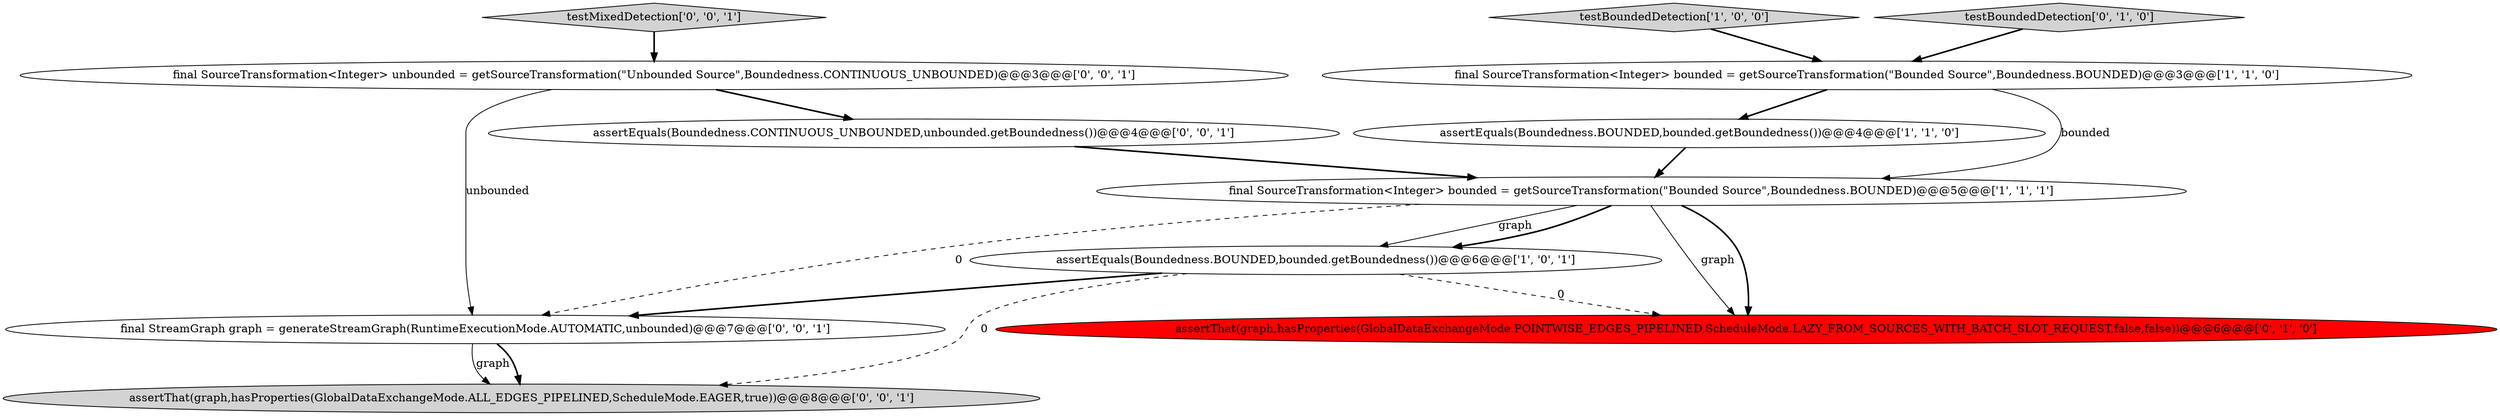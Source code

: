 digraph {
1 [style = filled, label = "assertEquals(Boundedness.BOUNDED,bounded.getBoundedness())@@@4@@@['1', '1', '0']", fillcolor = white, shape = ellipse image = "AAA0AAABBB1BBB"];
8 [style = filled, label = "final StreamGraph graph = generateStreamGraph(RuntimeExecutionMode.AUTOMATIC,unbounded)@@@7@@@['0', '0', '1']", fillcolor = white, shape = ellipse image = "AAA0AAABBB3BBB"];
0 [style = filled, label = "testBoundedDetection['1', '0', '0']", fillcolor = lightgray, shape = diamond image = "AAA0AAABBB1BBB"];
10 [style = filled, label = "testMixedDetection['0', '0', '1']", fillcolor = lightgray, shape = diamond image = "AAA0AAABBB3BBB"];
7 [style = filled, label = "assertEquals(Boundedness.CONTINUOUS_UNBOUNDED,unbounded.getBoundedness())@@@4@@@['0', '0', '1']", fillcolor = white, shape = ellipse image = "AAA0AAABBB3BBB"];
6 [style = filled, label = "testBoundedDetection['0', '1', '0']", fillcolor = lightgray, shape = diamond image = "AAA0AAABBB2BBB"];
3 [style = filled, label = "final SourceTransformation<Integer> bounded = getSourceTransformation(\"Bounded Source\",Boundedness.BOUNDED)@@@3@@@['1', '1', '0']", fillcolor = white, shape = ellipse image = "AAA0AAABBB1BBB"];
9 [style = filled, label = "assertThat(graph,hasProperties(GlobalDataExchangeMode.ALL_EDGES_PIPELINED,ScheduleMode.EAGER,true))@@@8@@@['0', '0', '1']", fillcolor = lightgray, shape = ellipse image = "AAA0AAABBB3BBB"];
11 [style = filled, label = "final SourceTransformation<Integer> unbounded = getSourceTransformation(\"Unbounded Source\",Boundedness.CONTINUOUS_UNBOUNDED)@@@3@@@['0', '0', '1']", fillcolor = white, shape = ellipse image = "AAA0AAABBB3BBB"];
4 [style = filled, label = "assertEquals(Boundedness.BOUNDED,bounded.getBoundedness())@@@6@@@['1', '0', '1']", fillcolor = white, shape = ellipse image = "AAA0AAABBB1BBB"];
2 [style = filled, label = "final SourceTransformation<Integer> bounded = getSourceTransformation(\"Bounded Source\",Boundedness.BOUNDED)@@@5@@@['1', '1', '1']", fillcolor = white, shape = ellipse image = "AAA0AAABBB1BBB"];
5 [style = filled, label = "assertThat(graph,hasProperties(GlobalDataExchangeMode.POINTWISE_EDGES_PIPELINED,ScheduleMode.LAZY_FROM_SOURCES_WITH_BATCH_SLOT_REQUEST,false,false))@@@6@@@['0', '1', '0']", fillcolor = red, shape = ellipse image = "AAA1AAABBB2BBB"];
4->5 [style = dashed, label="0"];
0->3 [style = bold, label=""];
6->3 [style = bold, label=""];
4->8 [style = bold, label=""];
2->4 [style = solid, label="graph"];
4->9 [style = dashed, label="0"];
1->2 [style = bold, label=""];
2->5 [style = solid, label="graph"];
11->8 [style = solid, label="unbounded"];
3->1 [style = bold, label=""];
8->9 [style = solid, label="graph"];
2->4 [style = bold, label=""];
7->2 [style = bold, label=""];
2->8 [style = dashed, label="0"];
3->2 [style = solid, label="bounded"];
11->7 [style = bold, label=""];
2->5 [style = bold, label=""];
8->9 [style = bold, label=""];
10->11 [style = bold, label=""];
}
